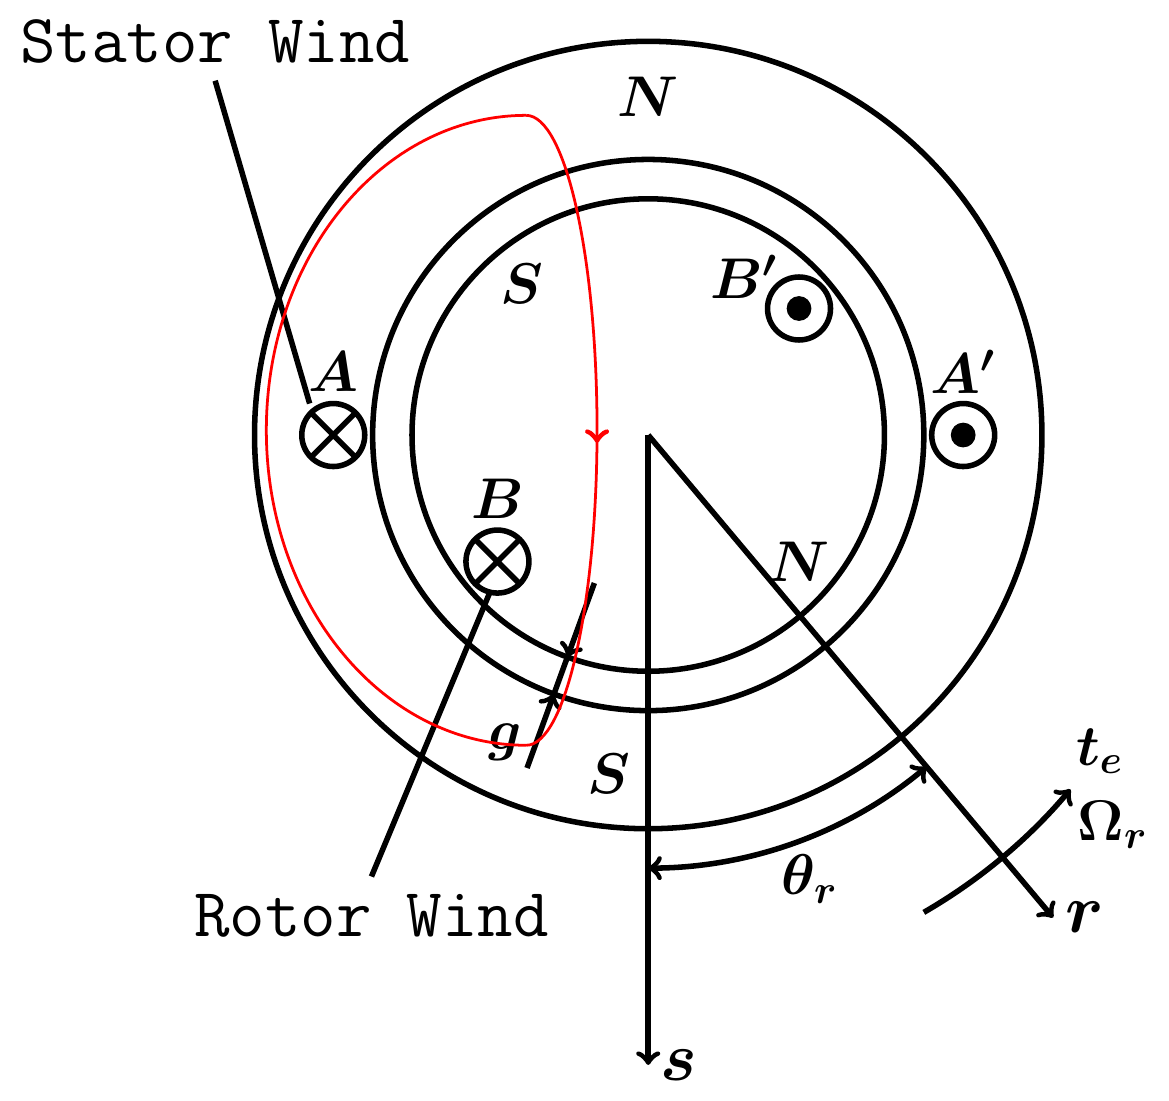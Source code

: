 
\documentclass[tikz,border=4pt]{standalone}
\usepackage{bm}

\begin{document}
 
\usetikzlibrary{arrows}
\begin{tikzpicture}

% 定子和转子
\draw [line width=2pt] (0,0) node (V1) {} circle (5)
		+(0,4.3) node {\huge $\bm{N}$}
		+(-0.5,-4.3) node {\huge $\bm{S}$};
\draw [line width=2pt] (V1) circle(3.5);
\draw [line width=2pt] (V1) circle(3)
		+(130:2.5) node {\huge $\bm{S}$}
		+(-40:2.5) node {\huge $\bm{N}$};


% 绕组
\draw [line width=2pt] (180:4) node (SA1) {} circle(0.4)
	  	+(0,0.8) node {\huge $\bm{A}$}
	  	+(45:0.4)--+(45+180:0.4)
	  	+(-45:0.4)--+(-45+180:0.4);
\draw [line width=2pt] (0:4) node (SA2) {} circle(0.4)
		+(0,0.8) node {\huge $\bm{A'}$};
\draw [fill=black] (SA2) ellipse (0.15 and 0.15);

\draw [line width=2pt] (220:2.5) node (RB1) {} circle(0.4)
		+(0,0.8) node {\huge $\bm{B}$}
		+(45:0.4)--+(45+180:0.4)
	  	+(-45:0.4)--+(-45+180:0.4);
\draw [line width=2pt] (220+180:2.5) node (RB2) {} circle(0.4)
		+(-0.7,0.4) node {\huge $\bm{B'}$};
\draw [fill=black] (RB2) circle(0.15);


% 箭头
\draw [->] [line width=2pt] (0,0)--+(0,-8)
		node [right] {\Huge $\bm{s}$};
\draw [->] [line width=2pt] (0,0)--+(130:-8)
		node [right] {\Huge $\bm{r}$};		
\draw [line width=2pt] [<->] (0,-5.5) arc(-90:-50: 5.5);
\draw (-70:6) node () {\huge $\bm{\theta_r}$};
\draw [line width=2pt] [->] (-60:7) arc(-60:-40: 7);
\draw (-40:7.7) node () {\huge $\bm{\Omega_r}$};
\draw (-35:7) node () {\huge $\bm{t_e}$};

% 标签
\draw [line width=2pt] (SA1)+(-0.3,0.4)--++(-1.5,4.5)
		+(0,0.5) node (SW) {\Huge \texttt{Stator Wind}};
\draw [line width=2pt] (RB1)+(-0.1,-0.4)--++(-1.6,-4)
		+(0,-0.5) node (SW) {\Huge \texttt{Rotor Wind}};
\draw [line width=2pt] [->](-110:2)--++(-110:1);
\draw [line width=2pt] (-110:3)--++(-110:0.5);
\draw [line width=2pt] [<-](-110:3.5)--++(-110:1);
\draw [line width=2pt] (-115:4.3) node () {\huge $\bm{g}$};

% 磁场线
\draw [line width=1pt, color=red] (-1.55,-3.94) arc (-90:-270:3.3 and 4);
\draw [line width=1pt, color=red] (-1.55,-3.94) arc (-90:90:0.9 and 4);
\tikzstyle{myedgestyle} = [-triangle 60]
\draw [line width=2pt, color=red] [->](-0.65,0)--(-0.65,-0.1);


\end{tikzpicture}
\end{document}
